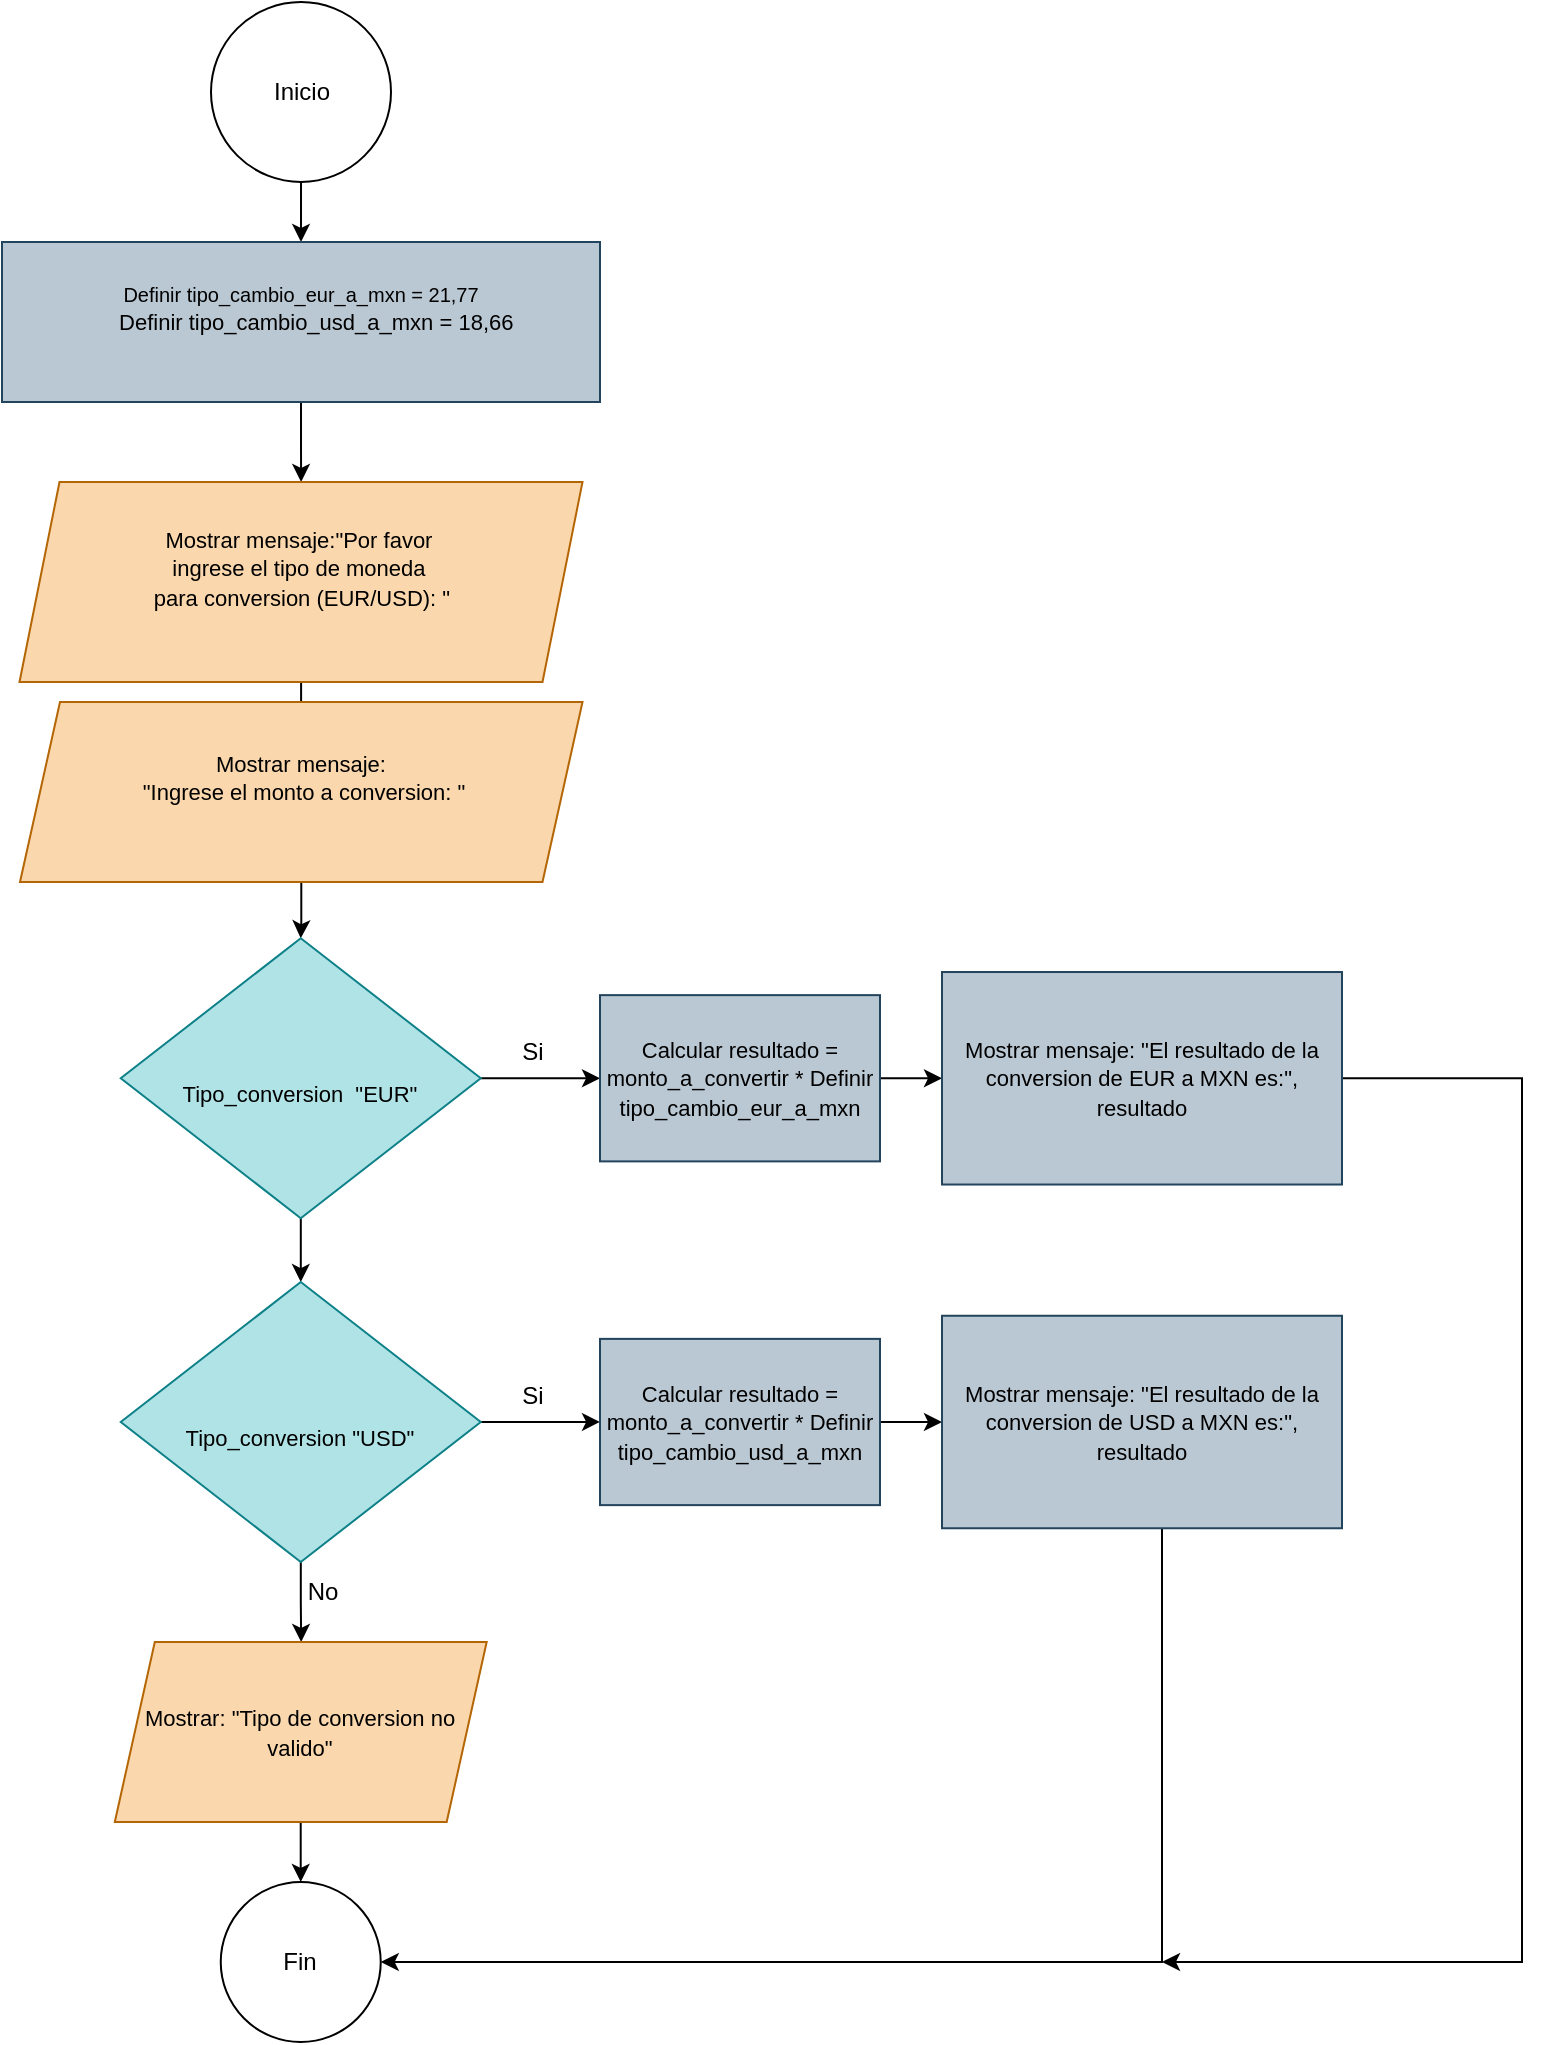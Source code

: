 <mxfile version="28.1.1">
  <diagram name="Página-1" id="nYF4nsvOZ8nPQ5O66yB5">
    <mxGraphModel dx="1042" dy="561" grid="1" gridSize="10" guides="1" tooltips="1" connect="1" arrows="1" fold="1" page="1" pageScale="1" pageWidth="827" pageHeight="1169" math="0" shadow="0">
      <root>
        <mxCell id="0" />
        <mxCell id="1" parent="0" />
        <mxCell id="CdSq17A1GMh9k4FNh4nz-3" style="edgeStyle=orthogonalEdgeStyle;rounded=0;orthogonalLoop=1;jettySize=auto;html=1;" edge="1" parent="1" source="CdSq17A1GMh9k4FNh4nz-1" target="CdSq17A1GMh9k4FNh4nz-2">
          <mxGeometry relative="1" as="geometry" />
        </mxCell>
        <mxCell id="CdSq17A1GMh9k4FNh4nz-1" value="Inicio" style="ellipse;whiteSpace=wrap;html=1;aspect=fixed;" vertex="1" parent="1">
          <mxGeometry x="134.5" y="60" width="90" height="90" as="geometry" />
        </mxCell>
        <mxCell id="CdSq17A1GMh9k4FNh4nz-6" style="edgeStyle=orthogonalEdgeStyle;rounded=0;orthogonalLoop=1;jettySize=auto;html=1;" edge="1" parent="1" source="CdSq17A1GMh9k4FNh4nz-2" target="CdSq17A1GMh9k4FNh4nz-4">
          <mxGeometry relative="1" as="geometry" />
        </mxCell>
        <mxCell id="CdSq17A1GMh9k4FNh4nz-2" value="&lt;div&gt;&lt;font style=&quot;font-size: 10px;&quot;&gt;Definir tipo_cambio_eur_a_mxn = 21,77&lt;/font&gt;&lt;/div&gt;&lt;div&gt;&lt;font style=&quot;font-size: 11px;&quot;&gt;&amp;nbsp; &amp;nbsp; &amp;nbsp;Definir tipo_cambio_usd_a_mxn = 18,66&lt;/font&gt;&lt;/div&gt;&lt;div&gt;&lt;br&gt;&lt;/div&gt;" style="rounded=0;whiteSpace=wrap;html=1;fillColor=#bac8d3;strokeColor=#23445d;" vertex="1" parent="1">
          <mxGeometry x="30" y="180" width="299" height="80" as="geometry" />
        </mxCell>
        <mxCell id="CdSq17A1GMh9k4FNh4nz-10" style="edgeStyle=orthogonalEdgeStyle;rounded=0;orthogonalLoop=1;jettySize=auto;html=1;entryX=0.5;entryY=0;entryDx=0;entryDy=0;" edge="1" parent="1" source="CdSq17A1GMh9k4FNh4nz-4" target="CdSq17A1GMh9k4FNh4nz-9">
          <mxGeometry relative="1" as="geometry" />
        </mxCell>
        <mxCell id="CdSq17A1GMh9k4FNh4nz-4" value="&lt;div&gt;&lt;font style=&quot;font-size: 11px;&quot;&gt;Mostrar mensaje:&quot;Por favor&amp;nbsp;&lt;/font&gt;&lt;/div&gt;&lt;div&gt;&lt;font style=&quot;font-size: 11px;&quot;&gt;ingrese el tipo de moneda&amp;nbsp;&lt;/font&gt;&lt;/div&gt;&lt;div&gt;&lt;font style=&quot;font-size: 11px;&quot;&gt;para conversion (EUR/USD): &quot;&lt;/font&gt;&lt;/div&gt;&lt;div&gt;&lt;br&gt;&lt;/div&gt;" style="shape=parallelogram;perimeter=parallelogramPerimeter;whiteSpace=wrap;html=1;fixedSize=1;fillColor=#fad7ac;strokeColor=#b46504;" vertex="1" parent="1">
          <mxGeometry x="38.75" y="300" width="281.5" height="100" as="geometry" />
        </mxCell>
        <mxCell id="CdSq17A1GMh9k4FNh4nz-16" style="edgeStyle=orthogonalEdgeStyle;rounded=0;orthogonalLoop=1;jettySize=auto;html=1;entryX=0.5;entryY=0;entryDx=0;entryDy=0;" edge="1" parent="1" source="CdSq17A1GMh9k4FNh4nz-9" target="CdSq17A1GMh9k4FNh4nz-11">
          <mxGeometry relative="1" as="geometry" />
        </mxCell>
        <mxCell id="CdSq17A1GMh9k4FNh4nz-9" value="&lt;div&gt;&lt;div&gt;&lt;font style=&quot;font-size: 11px;&quot;&gt;Mostrar mensaje:&lt;/font&gt;&lt;/div&gt;&lt;div&gt;&lt;font style=&quot;font-size: 11px;&quot;&gt;&amp;nbsp;&quot;Ingrese el monto a conversion: &quot;&lt;/font&gt;&lt;/div&gt;&lt;/div&gt;&lt;div&gt;&lt;br&gt;&lt;/div&gt;" style="shape=parallelogram;perimeter=parallelogramPerimeter;whiteSpace=wrap;html=1;fixedSize=1;fillColor=#fad7ac;strokeColor=#b46504;" vertex="1" parent="1">
          <mxGeometry x="39" y="410" width="281.25" height="90" as="geometry" />
        </mxCell>
        <mxCell id="CdSq17A1GMh9k4FNh4nz-13" style="edgeStyle=orthogonalEdgeStyle;rounded=0;orthogonalLoop=1;jettySize=auto;html=1;" edge="1" parent="1" source="CdSq17A1GMh9k4FNh4nz-11" target="CdSq17A1GMh9k4FNh4nz-14">
          <mxGeometry relative="1" as="geometry">
            <mxPoint x="335.5" y="615" as="targetPoint" />
          </mxGeometry>
        </mxCell>
        <mxCell id="CdSq17A1GMh9k4FNh4nz-34" style="edgeStyle=orthogonalEdgeStyle;rounded=0;orthogonalLoop=1;jettySize=auto;html=1;" edge="1" parent="1" source="CdSq17A1GMh9k4FNh4nz-11" target="CdSq17A1GMh9k4FNh4nz-28">
          <mxGeometry relative="1" as="geometry" />
        </mxCell>
        <mxCell id="CdSq17A1GMh9k4FNh4nz-11" value="&lt;div&gt;&lt;font style=&quot;font-size: 11px;&quot;&gt;&lt;br&gt;&lt;/font&gt;&lt;/div&gt;&lt;div&gt;&lt;font style=&quot;font-size: 11px;&quot;&gt;Tipo_conversion&amp;nbsp; &quot;EUR&quot;&lt;/font&gt;&lt;/div&gt;" style="rhombus;whiteSpace=wrap;html=1;fillColor=#b0e3e6;strokeColor=#0e8088;" vertex="1" parent="1">
          <mxGeometry x="89.38" y="528.13" width="180" height="140" as="geometry" />
        </mxCell>
        <mxCell id="CdSq17A1GMh9k4FNh4nz-18" style="edgeStyle=orthogonalEdgeStyle;rounded=0;orthogonalLoop=1;jettySize=auto;html=1;entryX=0;entryY=0.5;entryDx=0;entryDy=0;" edge="1" parent="1" source="CdSq17A1GMh9k4FNh4nz-14" target="CdSq17A1GMh9k4FNh4nz-17">
          <mxGeometry relative="1" as="geometry" />
        </mxCell>
        <mxCell id="CdSq17A1GMh9k4FNh4nz-14" value="&lt;font style=&quot;font-size: 11px;&quot;&gt;Calcular resultado = monto_a_convertir * Definir tipo_cambio_eur_a_mxn&lt;/font&gt;" style="rounded=0;whiteSpace=wrap;html=1;fillColor=#bac8d3;strokeColor=#23445d;" vertex="1" parent="1">
          <mxGeometry x="329" y="556.57" width="140" height="83.12" as="geometry" />
        </mxCell>
        <mxCell id="CdSq17A1GMh9k4FNh4nz-41" style="edgeStyle=orthogonalEdgeStyle;rounded=0;orthogonalLoop=1;jettySize=auto;html=1;" edge="1" parent="1" source="CdSq17A1GMh9k4FNh4nz-17">
          <mxGeometry relative="1" as="geometry">
            <mxPoint x="610" y="1040" as="targetPoint" />
            <Array as="points">
              <mxPoint x="790" y="598" />
              <mxPoint x="790" y="1040" />
            </Array>
          </mxGeometry>
        </mxCell>
        <mxCell id="CdSq17A1GMh9k4FNh4nz-17" value="&lt;font style=&quot;font-size: 11px;&quot;&gt;Mostrar mensaje: &quot;El resultado de la conversion de EUR a MXN es:&quot;, resultado&lt;/font&gt;" style="rounded=0;whiteSpace=wrap;html=1;fillColor=#bac8d3;strokeColor=#23445d;" vertex="1" parent="1">
          <mxGeometry x="500" y="545.01" width="200" height="106.25" as="geometry" />
        </mxCell>
        <mxCell id="CdSq17A1GMh9k4FNh4nz-19" value="Si" style="text;html=1;align=center;verticalAlign=middle;resizable=0;points=[];autosize=1;strokeColor=none;fillColor=none;" vertex="1" parent="1">
          <mxGeometry x="280" y="570" width="30" height="30" as="geometry" />
        </mxCell>
        <mxCell id="CdSq17A1GMh9k4FNh4nz-27" style="edgeStyle=orthogonalEdgeStyle;rounded=0;orthogonalLoop=1;jettySize=auto;html=1;" edge="1" parent="1" source="CdSq17A1GMh9k4FNh4nz-28" target="CdSq17A1GMh9k4FNh4nz-30">
          <mxGeometry relative="1" as="geometry">
            <mxPoint x="335.5" y="786.87" as="targetPoint" />
          </mxGeometry>
        </mxCell>
        <mxCell id="CdSq17A1GMh9k4FNh4nz-35" style="edgeStyle=orthogonalEdgeStyle;rounded=0;orthogonalLoop=1;jettySize=auto;html=1;" edge="1" parent="1" source="CdSq17A1GMh9k4FNh4nz-28">
          <mxGeometry relative="1" as="geometry">
            <mxPoint x="179.583" y="880" as="targetPoint" />
          </mxGeometry>
        </mxCell>
        <mxCell id="CdSq17A1GMh9k4FNh4nz-28" value="&lt;div&gt;&lt;font style=&quot;font-size: 11px;&quot;&gt;&lt;br&gt;&lt;/font&gt;&lt;/div&gt;&lt;div&gt;&lt;font style=&quot;font-size: 11px;&quot;&gt;Tipo_conversion &quot;USD&quot;&lt;/font&gt;&lt;/div&gt;" style="rhombus;whiteSpace=wrap;html=1;fillColor=#b0e3e6;strokeColor=#0e8088;" vertex="1" parent="1">
          <mxGeometry x="89.38" y="700" width="180" height="140" as="geometry" />
        </mxCell>
        <mxCell id="CdSq17A1GMh9k4FNh4nz-29" style="edgeStyle=orthogonalEdgeStyle;rounded=0;orthogonalLoop=1;jettySize=auto;html=1;entryX=0;entryY=0.5;entryDx=0;entryDy=0;" edge="1" parent="1" source="CdSq17A1GMh9k4FNh4nz-30" target="CdSq17A1GMh9k4FNh4nz-31">
          <mxGeometry relative="1" as="geometry" />
        </mxCell>
        <mxCell id="CdSq17A1GMh9k4FNh4nz-30" value="&lt;font style=&quot;font-size: 11px;&quot;&gt;Calcular resultado = monto_a_convertir * Definir tipo_cambio_usd_a_mxn&lt;/font&gt;" style="rounded=0;whiteSpace=wrap;html=1;fillColor=#bac8d3;strokeColor=#23445d;" vertex="1" parent="1">
          <mxGeometry x="329" y="728.44" width="140" height="83.12" as="geometry" />
        </mxCell>
        <mxCell id="CdSq17A1GMh9k4FNh4nz-40" style="edgeStyle=orthogonalEdgeStyle;rounded=0;orthogonalLoop=1;jettySize=auto;html=1;entryX=1;entryY=0.5;entryDx=0;entryDy=0;" edge="1" parent="1" source="CdSq17A1GMh9k4FNh4nz-31" target="CdSq17A1GMh9k4FNh4nz-38">
          <mxGeometry relative="1" as="geometry">
            <Array as="points">
              <mxPoint x="610" y="1040" />
            </Array>
          </mxGeometry>
        </mxCell>
        <mxCell id="CdSq17A1GMh9k4FNh4nz-31" value="&lt;font style=&quot;font-size: 11px;&quot;&gt;Mostrar mensaje: &quot;El resultado de la conversion de USD a MXN es:&quot;, resultado&lt;/font&gt;" style="rounded=0;whiteSpace=wrap;html=1;fillColor=#bac8d3;strokeColor=#23445d;" vertex="1" parent="1">
          <mxGeometry x="500" y="716.88" width="200" height="106.25" as="geometry" />
        </mxCell>
        <mxCell id="CdSq17A1GMh9k4FNh4nz-32" value="Si" style="text;html=1;align=center;verticalAlign=middle;resizable=0;points=[];autosize=1;strokeColor=none;fillColor=none;" vertex="1" parent="1">
          <mxGeometry x="280" y="741.87" width="30" height="30" as="geometry" />
        </mxCell>
        <mxCell id="CdSq17A1GMh9k4FNh4nz-36" value="No" style="text;html=1;align=center;verticalAlign=middle;resizable=0;points=[];autosize=1;strokeColor=none;fillColor=none;" vertex="1" parent="1">
          <mxGeometry x="170" y="840" width="40" height="30" as="geometry" />
        </mxCell>
        <mxCell id="CdSq17A1GMh9k4FNh4nz-39" style="edgeStyle=orthogonalEdgeStyle;rounded=0;orthogonalLoop=1;jettySize=auto;html=1;" edge="1" parent="1" source="CdSq17A1GMh9k4FNh4nz-37" target="CdSq17A1GMh9k4FNh4nz-38">
          <mxGeometry relative="1" as="geometry" />
        </mxCell>
        <mxCell id="CdSq17A1GMh9k4FNh4nz-37" value="&lt;span style=&quot;font-size: 11px;&quot;&gt;Mostrar: &quot;Tipo de conversion no valido&quot;&lt;/span&gt;" style="shape=parallelogram;perimeter=parallelogramPerimeter;whiteSpace=wrap;html=1;fixedSize=1;fillColor=#fad7ac;strokeColor=#b46504;" vertex="1" parent="1">
          <mxGeometry x="86.4" y="880" width="185.94" height="90" as="geometry" />
        </mxCell>
        <mxCell id="CdSq17A1GMh9k4FNh4nz-38" value="Fin" style="ellipse;whiteSpace=wrap;html=1;aspect=fixed;" vertex="1" parent="1">
          <mxGeometry x="139.37" y="1000" width="80" height="80" as="geometry" />
        </mxCell>
      </root>
    </mxGraphModel>
  </diagram>
</mxfile>
